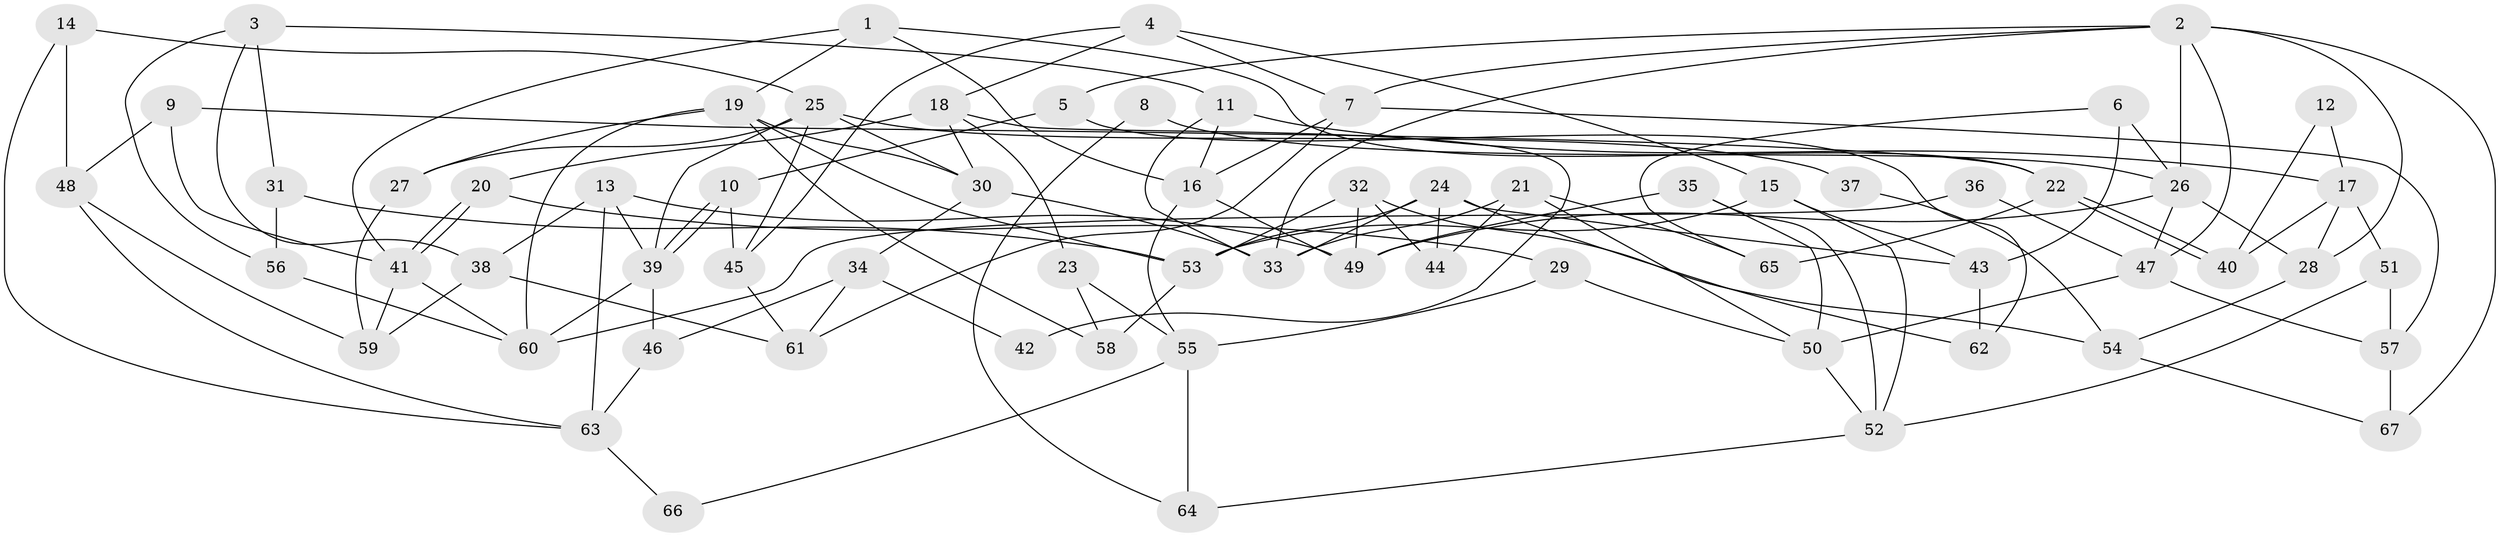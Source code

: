 // coarse degree distribution, {4: 0.23684210526315788, 7: 0.05263157894736842, 5: 0.15789473684210525, 6: 0.34210526315789475, 2: 0.07894736842105263, 8: 0.07894736842105263, 3: 0.05263157894736842}
// Generated by graph-tools (version 1.1) at 2025/52/02/27/25 19:52:08]
// undirected, 67 vertices, 134 edges
graph export_dot {
graph [start="1"]
  node [color=gray90,style=filled];
  1;
  2;
  3;
  4;
  5;
  6;
  7;
  8;
  9;
  10;
  11;
  12;
  13;
  14;
  15;
  16;
  17;
  18;
  19;
  20;
  21;
  22;
  23;
  24;
  25;
  26;
  27;
  28;
  29;
  30;
  31;
  32;
  33;
  34;
  35;
  36;
  37;
  38;
  39;
  40;
  41;
  42;
  43;
  44;
  45;
  46;
  47;
  48;
  49;
  50;
  51;
  52;
  53;
  54;
  55;
  56;
  57;
  58;
  59;
  60;
  61;
  62;
  63;
  64;
  65;
  66;
  67;
  1 -- 22;
  1 -- 19;
  1 -- 16;
  1 -- 41;
  2 -- 7;
  2 -- 5;
  2 -- 26;
  2 -- 28;
  2 -- 33;
  2 -- 47;
  2 -- 67;
  3 -- 56;
  3 -- 38;
  3 -- 11;
  3 -- 31;
  4 -- 45;
  4 -- 15;
  4 -- 7;
  4 -- 18;
  5 -- 10;
  5 -- 62;
  6 -- 26;
  6 -- 65;
  6 -- 43;
  7 -- 16;
  7 -- 57;
  7 -- 61;
  8 -- 26;
  8 -- 64;
  9 -- 48;
  9 -- 41;
  9 -- 22;
  10 -- 45;
  10 -- 39;
  10 -- 39;
  11 -- 33;
  11 -- 16;
  11 -- 17;
  12 -- 17;
  12 -- 40;
  13 -- 49;
  13 -- 38;
  13 -- 39;
  13 -- 63;
  14 -- 63;
  14 -- 25;
  14 -- 48;
  15 -- 43;
  15 -- 53;
  15 -- 52;
  16 -- 49;
  16 -- 55;
  17 -- 28;
  17 -- 40;
  17 -- 51;
  18 -- 23;
  18 -- 20;
  18 -- 30;
  18 -- 42;
  19 -- 30;
  19 -- 60;
  19 -- 27;
  19 -- 53;
  19 -- 58;
  20 -- 41;
  20 -- 41;
  20 -- 29;
  21 -- 44;
  21 -- 50;
  21 -- 33;
  21 -- 65;
  22 -- 40;
  22 -- 40;
  22 -- 65;
  23 -- 55;
  23 -- 58;
  24 -- 33;
  24 -- 53;
  24 -- 43;
  24 -- 44;
  24 -- 62;
  25 -- 39;
  25 -- 30;
  25 -- 27;
  25 -- 37;
  25 -- 45;
  26 -- 47;
  26 -- 28;
  26 -- 49;
  27 -- 59;
  28 -- 54;
  29 -- 50;
  29 -- 55;
  30 -- 33;
  30 -- 34;
  31 -- 53;
  31 -- 56;
  32 -- 54;
  32 -- 49;
  32 -- 44;
  32 -- 53;
  34 -- 46;
  34 -- 42;
  34 -- 61;
  35 -- 52;
  35 -- 49;
  35 -- 50;
  36 -- 60;
  36 -- 47;
  37 -- 54;
  38 -- 59;
  38 -- 61;
  39 -- 46;
  39 -- 60;
  41 -- 59;
  41 -- 60;
  43 -- 62;
  45 -- 61;
  46 -- 63;
  47 -- 50;
  47 -- 57;
  48 -- 59;
  48 -- 63;
  50 -- 52;
  51 -- 57;
  51 -- 52;
  52 -- 64;
  53 -- 58;
  54 -- 67;
  55 -- 64;
  55 -- 66;
  56 -- 60;
  57 -- 67;
  63 -- 66;
}
